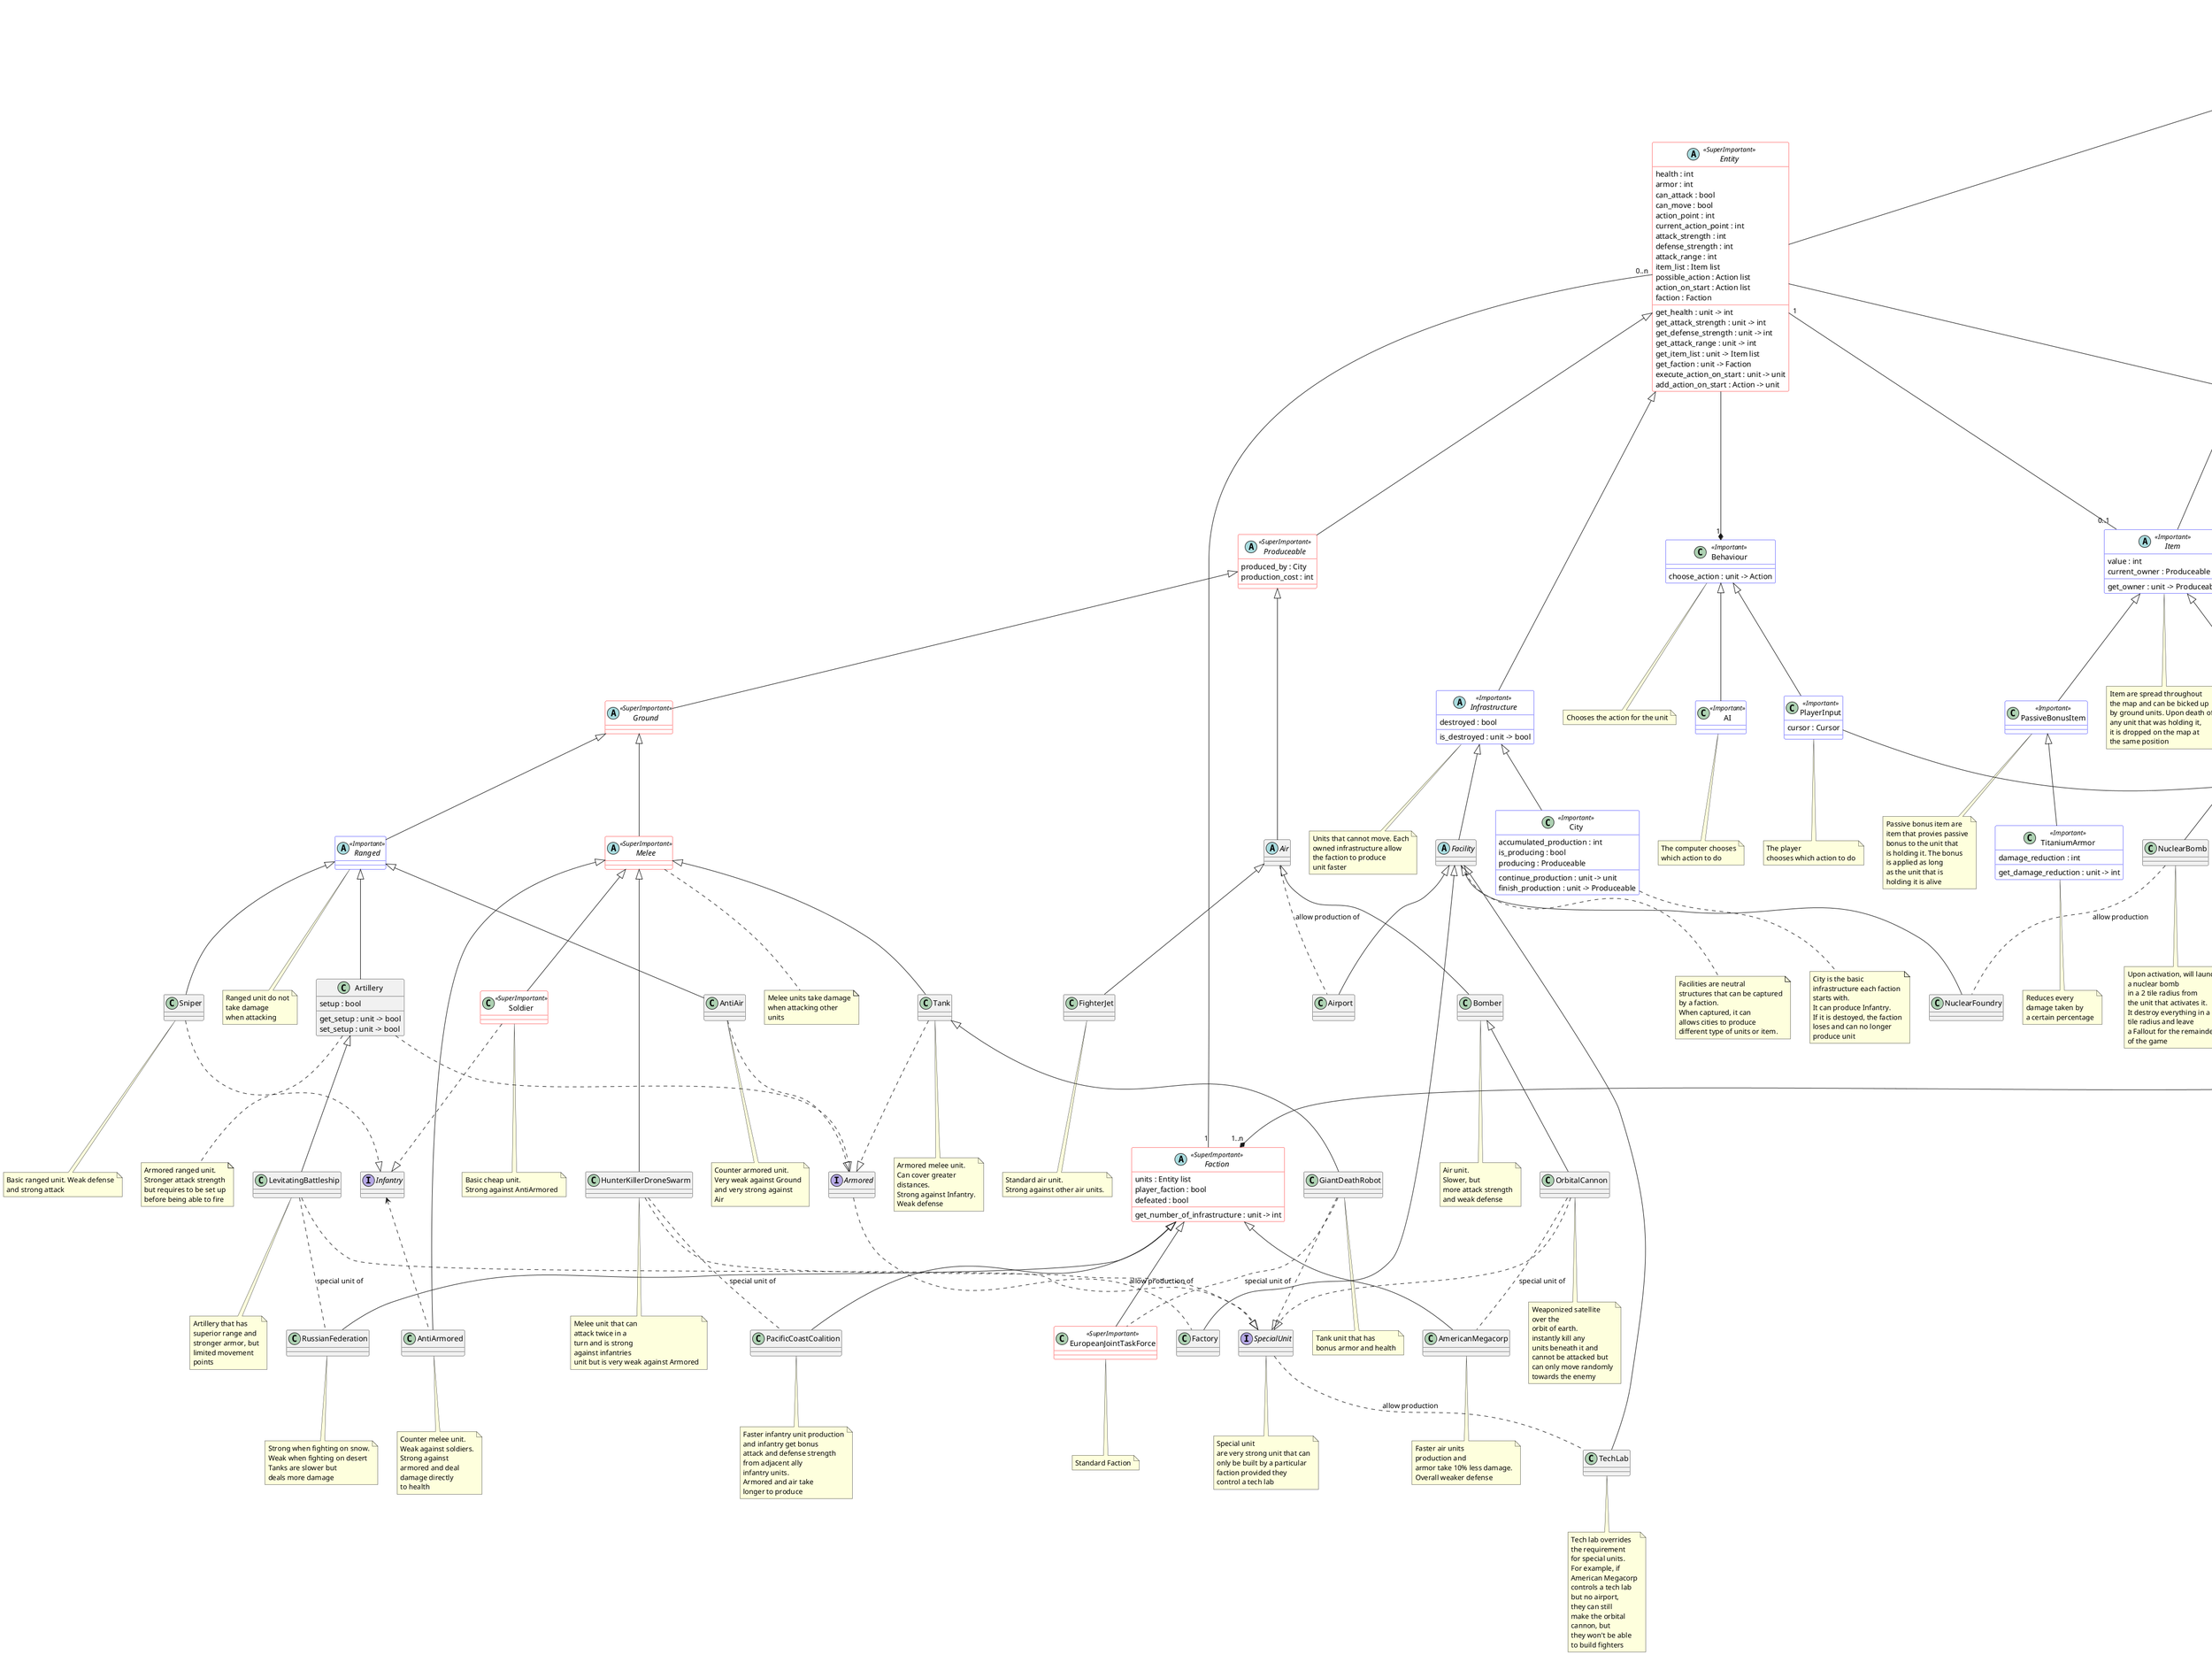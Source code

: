 @startuml
skinparam stereotypeCBackgroundColor YellowGreen

skinparam class {
    BackgroundColor<<Important>> White
    BackgroundColor<<SuperImportant>> White
    BorderColor<<Important>> Blue
    BorderColor<<SuperImportant>> Red
}

abstract class GameObject <<SuperImportant>>  {
    id : int
    position_x : int
    position_y : int
    position_z : int
    ___
    get_position_x : unit -> int
    get_position_y : unit -> int
    get_position_z : unit -> int
}

class Tile <<SuperImportant>> {
    type : TerrainType
    grid : Grid
    movement_cost : int
    ___
    is_hidden : Faction -> bool
}
Grid "1" -up- "0..n" Tile


abstract class TerrainType <<Important>> {
    biome : Biome
    natural_feature : NaturalFeature
    ___
    get_biome : unit -> Biome
    get_natural_feature : unit -> NaturalFeature
}
Biome "1" *-up- TerrainType
NaturalFeature "0..1" *-up- TerrainType


abstract class Infrastructure <<Important>> {
    destroyed : bool
    ___
    is_destroyed : unit -> bool
}

note bottom of Infrastructure
    Units that cannot move. Each
    owned infrastructure allow
    the faction to produce
    unit faster
end note

Infrastructure <|-- City
class City <<Important>> {
    accumulated_production : int
    is_producing : bool
    producing : Produceable
    ___
    continue_production : unit -> unit
    finish_production : unit -> Produceable
}

note bottom of City
    City is the basic
    infrastructure each faction
    starts with.
    It can produce Infantry.
    If it is destoyed, the faction
    loses and can no longer
    produce unit
end note

abstract class Facility {

}
note bottom of Facility
    Facilities are neutral
    structures that can be captured
    by a faction.
    When captured, it can
    allows cities to produce
    different type of units or item.
end note

Entity <|-- Produceable
abstract class Produceable <<SuperImportant>> {
    produced_by : City
    production_cost : int
}

abstract class Entity <<SuperImportant>> {
    health : int
    armor : int
    can_attack : bool
    can_move : bool
    action_point : int
    current_action_point : int
    attack_strength : int
    defense_strength : int
    attack_range : int
    item_list : Item list
    possible_action : Action list
    action_on_start : Action list
    faction : Faction
    ___
    get_health : unit -> int
    get_attack_strength : unit -> int
    get_defense_strength : unit -> int
    get_attack_range : unit -> int
    get_item_list : unit -> Item list
    get_faction : unit -> Faction
    execute_action_on_start : unit -> unit
    add_action_on_start : Action -> unit
}
Item "0..1" -up- "1" Entity
Behaviour "1" *-up- Entity
Action "0..n" *-up- Entity

interface SpecialUnit {

}
note bottom of SpecialUnit
    Special unit
    are very strong unit that can
    only be built by a particular
    faction provided they
    control a tech lab
end note

class LevitatingBattleship {

}
note bottom of LevitatingBattleship
    Artillery that has
    superior range and
    stronger armor, but
    limited movement
    points
end note

class HunterKillerDroneSwarm {

}
note bottom of HunterKillerDroneSwarm
    Melee unit that can
    attack twice in a
    turn and is strong
    against infantries
    unit but is very weak against Armored
end note

class GiantDeathRobot {

}
note bottom of GiantDeathRobot
    Tank unit that has
    bonus armor and health
end note

class OrbitalCannon {

}
note bottom of OrbitalCannon
    Weaponized satellite
    over the
    orbit of earth.
    instantly kill any
    units beneath it and
    cannot be attacked but
    can only move randomly
    towards the enemy
end note

Produceable <|-- Ground
abstract class Ground <<SuperImportant>> {

}


Produceable <|-- Air
abstract class Air {

}

abstract class Melee <<SuperImportant>> {

}
note bottom of Melee
    Melee units take damage
    when attacking other
    units
end note

class Soldier <<SuperImportant>> {

}
note bottom of Soldier
    Basic cheap unit.
    Strong against AntiArmored
end note

class Sniper <<<Important>> {

}
note bottom of Sniper
    Basic ranged unit. Weak defense
    and strong attack
end note

class Tank {

}
note bottom of Tank
    Armored melee unit.
    Can cover greater
    distances.
    Strong against Infantry.
    Weak defense
end note

Infantry <.. AntiArmored
class AntiArmored {

}
note bottom of AntiArmored
    Counter melee unit.
    Weak against soldiers.
    Strong against
    armored and deal
    damage directly
    to health
end note

class AntiAir {

}
note bottom of AntiAir
    Counter armored unit.
    Very weak against Ground
    and very strong against
    Air
end note

class Artillery {
    setup : bool
    __
    get_setup : unit -> bool
    set_setup : unit -> bool
}
note bottom of Artillery
    Armored ranged unit.
    Stronger attack strength
    but requires to be set up
    before being able to fire
end note

abstract class Ranged <<Important>> {

}
note bottom of Ranged
    Ranged unit do not
    take damage
    when attacking
end note


class FighterJet {

}
note bottom of FighterJet
    Standard air unit.
    Strong against other air units.
end note

class Bomber {

}
note bottom of Bomber
    Air unit.
    Slower, but
    more attack strength
    and weak defense
end note

abstract class Item <<Important>> {
    value : int
    current_owner : Produceable
    ___
    get_owner : unit -> Produceable
}

note bottom of Item
    Item are spread throughout
    the map and can be bicked up
    by ground units. Upon death of
    any unit that was holding it,
    it is dropped on the map at
    the same position
end note

class NuclearBomb {

}
note bottom of NuclearBomb
    Upon activation, will launch
    a nuclear bomb
    in a 2 tile radius from
    the unit that activates it.
    It destroy everything in a 1
    tile radius and leave
    a Fallout for the remainder
    of the game
end note



class TitaniumArmor <<Important>>{
    damage_reduction : int
    ___
    get_damage_reduction : unit -> int
}

note bottom of TitaniumArmor
    Reduces every
    damage taken by
    a certain percentage
end note

class StimPacks <<Important>> {
    heal_value : int
    ___
    get_heal_value : unit -> int
}

note bottom of StimPacks
    Upon activation,
    heals the
    unit that is
    holding it
end note

class PassiveBonusItem <<Important>> {

}

note bottom of PassiveBonusItem
    Passive bonus item are
    item that provies passive
    bonus to the unit that
    is holding it. The bonus
    is applied as long
    as the unit that is
    holding it is alive
end note


class ActiveBonusItem <<Important>> {

}

note bottom of ActiveBonusItem
    Active bonus item are item
    that provides active bonus.
    When held, they do nothing,
    they must be activate in
    order to do something
end note

class Cursor <<SuperImportant>>{
    hidden : bool
    selected_entity : Entity
    selected_action_type : ActionType
}
note bottom of Cursor
    Example of how the cursor can be used :
    when behaviour is called upon an entity, 
    creates a cursor on top of it. it has
    the same coordinates. however it is not tied to it.
    once the cursor is over an entity,
    the user will press enter, the entity will
    then be binded with the cursor.
    the user can then either select an action to do,
    or press escape. If escape is pressed, the entity is no longer
    binded with the cursor.
    if an action is selected, that action is binded.
    depending on the action then cursor
    will have to select a tile of target,
    or none.
end note

abstract class Biome  <<Important>>{

}

note bottom of Biome
    Biome depicts the visual
    look of a cell.
    Some faction
    fight better or
    worse on some
    biome
end note

class Grassland  <<Important>>{

}

class Desert {

}

class Snow {

}

class Airport {

}

class Factory {

}

class NuclearFoundry {

}

class TechLab {

}
note bottom of TechLab
    Tech lab overrides
    the requirement
    for special units.
    For example, if
    American Megacorp
    controls a tech lab
    but no airport,
    they can still
    make the orbital
    cannon, but
    they won't be able
    to build fighters
end note

abstract class ImpassableFeature {

}
note bottom of ImpassableFeature
    Nothing can be on
    impassable feature
end note

abstract class RoughFeature {
}
note bottom of RoughFeature
    Rough feature takes
    all movement points
    to move to
end note

class Mountain {

}
note bottom of Mountain
    Block ranged attacks
end note

class Lake {

}
note bottom of Lake
    Do not block
    ranged attacks
end note

class Forest {

}
note bottom of Forest
    Stronger attack
    if attacking from a
    Forest
end note

class Hill {

}
note bottom of Hill
    Stronger defense
    if attacked on
    a hill
end note

class Fallout {

}
note bottom of Fallout
    Every unit
    take damage
    when starting
    the turn on top of
    a fallout
end note


abstract class NaturalFeature {

}

interface Infantry {

}

interface Armored {

}

class Grid  <<SuperImportant>>{
    cells : Tile array array array
    height : int
    width : int
    entities_status : ((int * int * int) * Entity)
    ___
    get_cell_at : int -> int -> Tile
    set_cell_at : int -> int -> Tile -> unit
    get_entity_at : int -> int -> Entity
}
note bottom of Grid
    Grid composed of hexagons
end note

abstract class Action  <<SuperImportant>> {
    grid : Grid
    cost : int
    source : x * y * z
    source_air_or_ground : bool
    destination : x * y * z
    destination_air_or_ground : bool
    ___
    get_grid : unit -> Grid
    {abstract} # is_valid : unit -> bool
    {abstract} # execute : unit -> unit
}
note bottom of Action
    The action class manage
    what's happening in the game
    They have the global view
    of the game so that
    they are able
    to interact with any kind
    of object. Each subclass
    determines whether the
    action can be done,
    from who it is done,
    to whom it is done,
    and what is done.
end note

Action <|-- UseItem
abstract class UseItem <<SuperImportant>> {
}

class Setup {

}
note bottom of Setup
    Action for artilerry
    that allows them to
    fire
end note

class Move  <<SuperImportant>>{
}
note bottom of Move
    Move a unit
    from point A to
    B. Distance being
    the number of
    mouvement point
    the unit has left
end note

class Guard {

}
note bottom of Guard
    If 1 move left,
    take a guard stance:
    stronger defense strength
    until next
    turn
end note

abstract class Attack  <<Important>>{
}
note bottom of Attack
    If 1 move left,
    attack the selected unit
    For melee unit
    the unit can only
    attack if the unit
    can move
    to the tile of
    the enemy
end note

class AttackGround  <<Important>>{

}
note bottom of AttackGround
    Attack the enemy of the ground
end note

class AttackAir {

}
note bottom of AttackAir
    Attack the enemy in the air
end note

class PickUp {

}
note bottom of PickUp
    The unit picks up the item
end note

class Produce {

}
note bottom of Produce
    Start production of unit
end note

Action <|-- Spawn
class Spawn {

}
note bottom of Spawn
    Spawn a unit
end note




abstract class Menu  <<SuperImportant>>{

}

class MainMenu  <<SuperImportant>>{

}

class EndMenu  <<SuperImportant>>{

}

class SettingMenu  <<SuperImportant>>{

}

class Behaviour  <<Important>>{
    ___
    choose_action : unit -> Action
}

note bottom of Behaviour
    Chooses the action for the unit
end note

class PlayerInput  <<Important>>{
    cursor : Cursor
}
Cursor "1" *-up- PlayerInput

note bottom of PlayerInput
    The player
    chooses which action to do
end note


class AI  <<Important>>{

}
note bottom of AI
    The computer chooses
    which action to do
end note

abstract class Faction <<SuperImportant>> {
    units : Entity list
    player_faction : bool
    defeated : bool
    ___
    get_number_of_infrastructure : unit -> int
}
Entity "0..n" -- "1" Faction

class AmericanMegacorp {

}
note bottom of AmericanMegacorp
    Faster air units
    production and
    armor take 10% less damage.
    Overall weaker defense
end note

class EuropeanJointTaskForce  <<SuperImportant>>{

}
note bottom of EuropeanJointTaskForce
    Standard Faction
end note

class RussianFederation {

}
note bottom of RussianFederation
    Strong when fighting on snow.
    Weak when fighting on desert
    Tanks are slower but
    deals more damage
end note


class PacificCoastCoalition {

}
note bottom of PacificCoastCoalition
    Faster infantry unit production
    and infantry get bonus
    attack and defense strength
    from adjacent ally
    infantry units.
    Armored and air take
    longer to produce
end note

class TRPG <<SuperImportant>> {
    current_menu : Menu
    game : Game
    ___
    start_game : unit -> unit
    set_menu : Menu -> unit
}
note bottom of TRPG
    This is the main class
    of the game
end note
Game "1" *-right- TRPG
Menu "1" *-right- TRPG

class Game  <<SuperImportant>> {
    setting : Settings
    grid : Grid
    factions : Faction list
    ___
    compute_turn : unit -> unit
}

Faction "1..n" *-up- Game
Settings "1" *-up- Game
Grid "1" *-up- Game

note bottom of Game
    iterate over each factions,
    then iterate over each
    available unit.
    for each unit, first,
    to them all the on start
    action, if they are
    any, then call upon
    their behaviour
    attribute to decide which action
    to do. If the faction is
    controlled by the player,
    his turn will
    end when he hits the
    end turn button
    instead
end note

class Settings  <<Important>>{
    speed : int
}

' Implements
Infantry <|.up. Soldier
Infantry <|.up. Sniper
Armored <|.up. Tank
Armored <|.up. AntiAir
Armored <|.up. Artillery
SpecialUnit <|.up. LevitatingBattleship
SpecialUnit <|.up. HunterKillerDroneSwarm
SpecialUnit <|.up. GiantDeathRobot
SpecialUnit <|.up. OrbitalCannon
' Inheritance
GameObject <|-- Item
GameObject <|-- Tile
GameObject <|-- Entity
GameObject <|-- Cursor
Entity <|-- Infrastructure
Ground <|-- Melee
Ground <|-- Ranged
Ranged <|-- Artillery
Ranged <|-- Sniper
Ranged <|-- AntiAir
Melee <|-- Tank
Melee <|-- AntiArmored
Melee <|-- Soldier
Air <|-- Bomber
Air <|-- FighterJet
Artillery <|-- LevitatingBattleship
Bomber <|-- OrbitalCannon
Melee <|-- HunterKillerDroneSwarm
Tank <|-- GiantDeathRobot
Infrastructure <|-- Facility
NaturalFeature <|-- Fallout
NaturalFeature <|-- ImpassableFeature
NaturalFeature <|-- RoughFeature
ImpassableFeature <|-- Mountain
ImpassableFeature <|-- Lake
RoughFeature <|-- Forest
RoughFeature <|-- Hill
Biome <|-- Desert
Biome <|-- Grassland
Biome <|-- Snow
Facility <|-- Airport
Facility <|-- Factory
Facility <|-- NuclearFoundry
Facility <|-- TechLab
Action <|-- Move
Action <|-- Attack
Action <|-- PickUp
Action <|-- Produce
Action <|-- Guard
Action <|-- Setup
Attack <|-- AttackAir
Attack <|-- AttackGround
Menu <|-- MainMenu
Menu <|-- EndMenu
Menu <|-- SettingMenu
Behaviour <|-- PlayerInput
Behaviour <|-- AI
Item <|-- PassiveBonusItem
Item <|-- ActiveBonusItem
Faction <|-- EuropeanJointTaskForce
Faction <|-- AmericanMegacorp
Faction <|-- PacificCoastCoalition
Faction <|-- RussianFederation
ActiveBonusItem <|-- NuclearBomb
ActiveBonusItem <|-- StimPacks
PassiveBonusItem <|-- TitaniumArmor



' Faction special units
GiantDeathRobot .. EuropeanJointTaskForce : special unit of
HunterKillerDroneSwarm .. PacificCoastCoalition : special unit of
OrbitalCannon .. AmericanMegacorp : special unit of
LevitatingBattleship .. RussianFederation : special unit of

' Facility produce type of units
Armored .. Factory : allow production of
Air .. Airport  : allow production of
SpecialUnit .. TechLab : allow production
NuclearBomb .. NuclearFoundry : allow production

' Package
@enduml